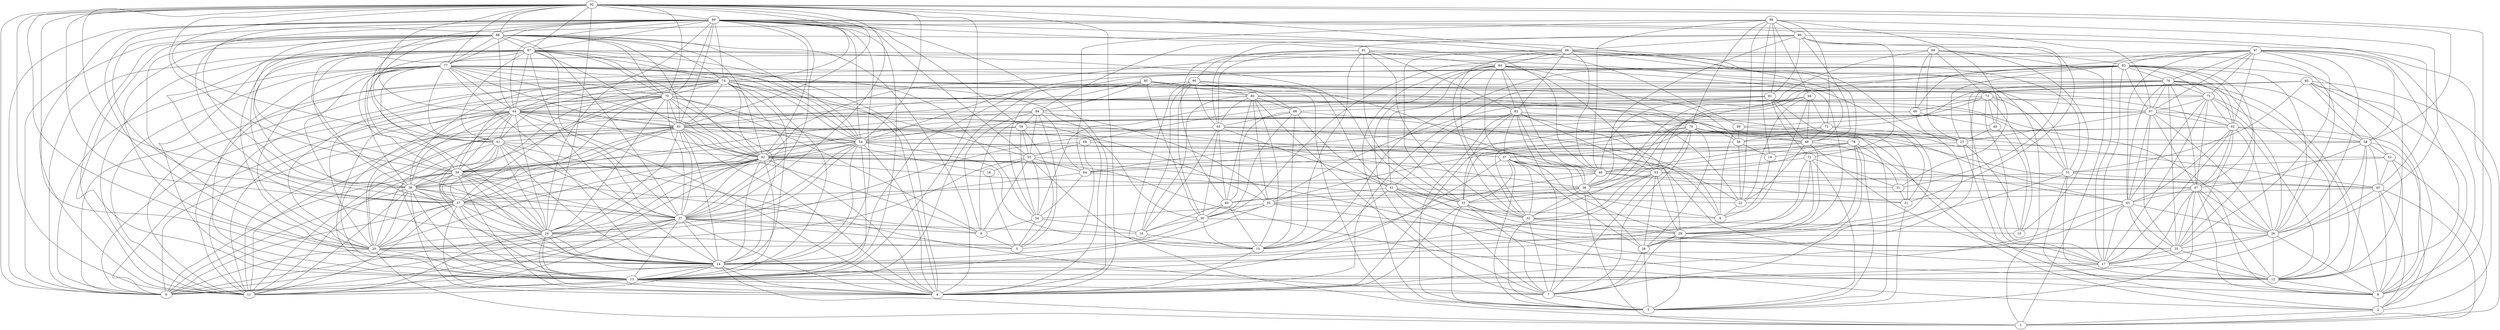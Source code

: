 digraph "sensornet-topology" {
label = "";
rankdir="BT";"0"->"13" [arrowhead = "both"] 
"0"->"14" [arrowhead = "both"] 
"0"->"20" [arrowhead = "both"] 
"0"->"24" [arrowhead = "both"] 
"0"->"27" [arrowhead = "both"] 
"0"->"37" [arrowhead = "both"] 
"0"->"38" [arrowhead = "both"] 
"0"->"39" [arrowhead = "both"] 
"0"->"42" [arrowhead = "both"] 
"0"->"63" [arrowhead = "both"] 
"0"->"64" [arrowhead = "both"] 
"0"->"70" [arrowhead = "both"] 
"0"->"74" [arrowhead = "both"] 
"0"->"77" [arrowhead = "both"] 
"0"->"87" [arrowhead = "both"] 
"0"->"88" [arrowhead = "both"] 
"0"->"89" [arrowhead = "both"] 
"0"->"92" [arrowhead = "both"] 
"1"->"2" [arrowhead = "both"] 
"1"->"14" [arrowhead = "both"] 
"1"->"20" [arrowhead = "both"] 
"1"->"36" [arrowhead = "both"] 
"1"->"45" [arrowhead = "both"] 
"1"->"52" [arrowhead = "both"] 
"1"->"55" [arrowhead = "both"] 
"1"->"86" [arrowhead = "both"] 
"1"->"95" [arrowhead = "both"] 
"1"->"99" [arrowhead = "both"] 
"2"->"8" [arrowhead = "both"] 
"2"->"42" [arrowhead = "both"] 
"2"->"45" [arrowhead = "both"] 
"2"->"51" [arrowhead = "both"] 
"2"->"58" [arrowhead = "both"] 
"2"->"65" [arrowhead = "both"] 
"2"->"95" [arrowhead = "both"] 
"2"->"96" [arrowhead = "both"] 
"3"->"7" [arrowhead = "both"] 
"3"->"21" [arrowhead = "both"] 
"3"->"28" [arrowhead = "both"] 
"3"->"29" [arrowhead = "both"] 
"3"->"32" [arrowhead = "both"] 
"3"->"33" [arrowhead = "both"] 
"3"->"47" [arrowhead = "both"] 
"3"->"57" [arrowhead = "both"] 
"3"->"71" [arrowhead = "both"] 
"3"->"74" [arrowhead = "both"] 
"3"->"78" [arrowhead = "both"] 
"3"->"79" [arrowhead = "both"] 
"3"->"82" [arrowhead = "both"] 
"3"->"83" [arrowhead = "both"] 
"4"->"13" [arrowhead = "both"] 
"4"->"14" [arrowhead = "both"] 
"4"->"15" [arrowhead = "both"] 
"4"->"17" [arrowhead = "both"] 
"4"->"24" [arrowhead = "both"] 
"4"->"27" [arrowhead = "both"] 
"4"->"33" [arrowhead = "both"] 
"4"->"37" [arrowhead = "both"] 
"4"->"38" [arrowhead = "both"] 
"4"->"39" [arrowhead = "both"] 
"4"->"42" [arrowhead = "both"] 
"4"->"43" [arrowhead = "both"] 
"4"->"54" [arrowhead = "both"] 
"4"->"63" [arrowhead = "both"] 
"4"->"64" [arrowhead = "both"] 
"4"->"67" [arrowhead = "both"] 
"4"->"74" [arrowhead = "both"] 
"4"->"77" [arrowhead = "both"] 
"4"->"87" [arrowhead = "both"] 
"4"->"88" [arrowhead = "both"] 
"4"->"89" [arrowhead = "both"] 
"4"->"92" [arrowhead = "both"] 
"4"->"93" [arrowhead = "both"] 
"5"->"9" [arrowhead = "both"] 
"5"->"18" [arrowhead = "both"] 
"5"->"24" [arrowhead = "both"] 
"5"->"27" [arrowhead = "both"] 
"5"->"34" [arrowhead = "both"] 
"5"->"59" [arrowhead = "both"] 
"5"->"68" [arrowhead = "both"] 
"5"->"84" [arrowhead = "both"] 
"6"->"19" [arrowhead = "both"] 
"6"->"22" [arrowhead = "both"] 
"6"->"35" [arrowhead = "both"] 
"6"->"66" [arrowhead = "both"] 
"6"->"68" [arrowhead = "both"] 
"6"->"69" [arrowhead = "both"] 
"6"->"85" [arrowhead = "both"] 
"6"->"94" [arrowhead = "both"] 
"7"->"13" [arrowhead = "both"] 
"7"->"28" [arrowhead = "both"] 
"7"->"29" [arrowhead = "both"] 
"7"->"32" [arrowhead = "both"] 
"7"->"33" [arrowhead = "both"] 
"7"->"41" [arrowhead = "both"] 
"7"->"53" [arrowhead = "both"] 
"7"->"61" [arrowhead = "both"] 
"7"->"78" [arrowhead = "both"] 
"7"->"79" [arrowhead = "both"] 
"7"->"80" [arrowhead = "both"] 
"7"->"82" [arrowhead = "both"] 
"7"->"83" [arrowhead = "both"] 
"8"->"12" [arrowhead = "both"] 
"8"->"26" [arrowhead = "both"] 
"8"->"42" [arrowhead = "both"] 
"8"->"45" [arrowhead = "both"] 
"8"->"47" [arrowhead = "both"] 
"8"->"52" [arrowhead = "both"] 
"8"->"62" [arrowhead = "both"] 
"8"->"76" [arrowhead = "both"] 
"8"->"78" [arrowhead = "both"] 
"8"->"80" [arrowhead = "both"] 
"8"->"92" [arrowhead = "both"] 
"8"->"95" [arrowhead = "both"] 
"8"->"97" [arrowhead = "both"] 
"9"->"27" [arrowhead = "both"] 
"9"->"34" [arrowhead = "both"] 
"9"->"39" [arrowhead = "both"] 
"9"->"55" [arrowhead = "both"] 
"9"->"60" [arrowhead = "both"] 
"9"->"63" [arrowhead = "both"] 
"9"->"70" [arrowhead = "both"] 
"9"->"84" [arrowhead = "both"] 
"10"->"23" [arrowhead = "both"] 
"10"->"30" [arrowhead = "both"] 
"10"->"49" [arrowhead = "both"] 
"10"->"73" [arrowhead = "both"] 
"10"->"99" [arrowhead = "both"] 
"11"->"13" [arrowhead = "both"] 
"11"->"14" [arrowhead = "both"] 
"11"->"24" [arrowhead = "both"] 
"11"->"27" [arrowhead = "both"] 
"11"->"37" [arrowhead = "both"] 
"11"->"38" [arrowhead = "both"] 
"11"->"39" [arrowhead = "both"] 
"11"->"42" [arrowhead = "both"] 
"11"->"59" [arrowhead = "both"] 
"11"->"63" [arrowhead = "both"] 
"11"->"64" [arrowhead = "both"] 
"11"->"74" [arrowhead = "both"] 
"11"->"77" [arrowhead = "both"] 
"11"->"83" [arrowhead = "both"] 
"11"->"84" [arrowhead = "both"] 
"11"->"87" [arrowhead = "both"] 
"11"->"88" [arrowhead = "both"] 
"11"->"89" [arrowhead = "both"] 
"11"->"90" [arrowhead = "both"] 
"11"->"92" [arrowhead = "both"] 
"12"->"17" [arrowhead = "both"] 
"12"->"24" [arrowhead = "both"] 
"12"->"25" [arrowhead = "both"] 
"12"->"26" [arrowhead = "both"] 
"12"->"42" [arrowhead = "both"] 
"12"->"43" [arrowhead = "both"] 
"12"->"47" [arrowhead = "both"] 
"12"->"51" [arrowhead = "both"] 
"12"->"58" [arrowhead = "both"] 
"12"->"67" [arrowhead = "both"] 
"12"->"75" [arrowhead = "both"] 
"12"->"76" [arrowhead = "both"] 
"12"->"93" [arrowhead = "both"] 
"12"->"97" [arrowhead = "both"] 
"13"->"14" [arrowhead = "both"] 
"13"->"20" [arrowhead = "both"] 
"13"->"24" [arrowhead = "both"] 
"13"->"27" [arrowhead = "both"] 
"13"->"35" [arrowhead = "both"] 
"13"->"37" [arrowhead = "both"] 
"13"->"38" [arrowhead = "both"] 
"13"->"39" [arrowhead = "both"] 
"13"->"42" [arrowhead = "both"] 
"13"->"45" [arrowhead = "both"] 
"13"->"54" [arrowhead = "both"] 
"13"->"57" [arrowhead = "both"] 
"13"->"61" [arrowhead = "both"] 
"13"->"64" [arrowhead = "both"] 
"13"->"70" [arrowhead = "both"] 
"13"->"71" [arrowhead = "both"] 
"13"->"74" [arrowhead = "both"] 
"13"->"77" [arrowhead = "both"] 
"13"->"85" [arrowhead = "both"] 
"13"->"87" [arrowhead = "both"] 
"13"->"88" [arrowhead = "both"] 
"13"->"89" [arrowhead = "both"] 
"13"->"92" [arrowhead = "both"] 
"14"->"20" [arrowhead = "both"] 
"14"->"24" [arrowhead = "both"] 
"14"->"27" [arrowhead = "both"] 
"14"->"30" [arrowhead = "both"] 
"14"->"37" [arrowhead = "both"] 
"14"->"38" [arrowhead = "both"] 
"14"->"39" [arrowhead = "both"] 
"14"->"42" [arrowhead = "both"] 
"14"->"43" [arrowhead = "both"] 
"14"->"53" [arrowhead = "both"] 
"14"->"54" [arrowhead = "both"] 
"14"->"61" [arrowhead = "both"] 
"14"->"63" [arrowhead = "both"] 
"14"->"70" [arrowhead = "both"] 
"14"->"71" [arrowhead = "both"] 
"14"->"74" [arrowhead = "both"] 
"14"->"77" [arrowhead = "both"] 
"14"->"87" [arrowhead = "both"] 
"14"->"88" [arrowhead = "both"] 
"14"->"89" [arrowhead = "both"] 
"14"->"92" [arrowhead = "both"] 
"14"->"93" [arrowhead = "both"] 
"15"->"16" [arrowhead = "both"] 
"15"->"30" [arrowhead = "both"] 
"15"->"40" [arrowhead = "both"] 
"15"->"41" [arrowhead = "both"] 
"15"->"46" [arrowhead = "both"] 
"15"->"54" [arrowhead = "both"] 
"15"->"66" [arrowhead = "both"] 
"15"->"80" [arrowhead = "both"] 
"15"->"90" [arrowhead = "both"] 
"15"->"91" [arrowhead = "both"] 
"15"->"93" [arrowhead = "both"] 
"16"->"27" [arrowhead = "both"] 
"16"->"30" [arrowhead = "both"] 
"16"->"34" [arrowhead = "both"] 
"16"->"40" [arrowhead = "both"] 
"16"->"65" [arrowhead = "both"] 
"16"->"80" [arrowhead = "both"] 
"16"->"90" [arrowhead = "both"] 
"17"->"23" [arrowhead = "both"] 
"17"->"25" [arrowhead = "both"] 
"17"->"26" [arrowhead = "both"] 
"17"->"43" [arrowhead = "both"] 
"17"->"47" [arrowhead = "both"] 
"17"->"48" [arrowhead = "both"] 
"17"->"54" [arrowhead = "both"] 
"17"->"62" [arrowhead = "both"] 
"17"->"73" [arrowhead = "both"] 
"17"->"75" [arrowhead = "both"] 
"17"->"76" [arrowhead = "both"] 
"17"->"93" [arrowhead = "both"] 
"17"->"97" [arrowhead = "both"] 
"18"->"55" [arrowhead = "both"] 
"18"->"70" [arrowhead = "both"] 
"19"->"23" [arrowhead = "both"] 
"19"->"56" [arrowhead = "both"] 
"19"->"98" [arrowhead = "both"] 
"20"->"24" [arrowhead = "both"] 
"20"->"27" [arrowhead = "both"] 
"20"->"37" [arrowhead = "both"] 
"20"->"38" [arrowhead = "both"] 
"20"->"39" [arrowhead = "both"] 
"20"->"42" [arrowhead = "both"] 
"20"->"51" [arrowhead = "both"] 
"20"->"55" [arrowhead = "both"] 
"20"->"63" [arrowhead = "both"] 
"20"->"64" [arrowhead = "both"] 
"20"->"74" [arrowhead = "both"] 
"20"->"76" [arrowhead = "both"] 
"20"->"77" [arrowhead = "both"] 
"20"->"87" [arrowhead = "both"] 
"20"->"88" [arrowhead = "both"] 
"20"->"89" [arrowhead = "both"] 
"20"->"92" [arrowhead = "both"] 
"21"->"31" [arrowhead = "both"] 
"21"->"41" [arrowhead = "both"] 
"21"->"46" [arrowhead = "both"] 
"21"->"79" [arrowhead = "both"] 
"21"->"81" [arrowhead = "both"] 
"21"->"96" [arrowhead = "both"] 
"22"->"44" [arrowhead = "both"] 
"22"->"45" [arrowhead = "both"] 
"22"->"48" [arrowhead = "both"] 
"22"->"54" [arrowhead = "both"] 
"22"->"56" [arrowhead = "both"] 
"22"->"70" [arrowhead = "both"] 
"22"->"94" [arrowhead = "both"] 
"22"->"98" [arrowhead = "both"] 
"23"->"49" [arrowhead = "both"] 
"23"->"60" [arrowhead = "both"] 
"23"->"67" [arrowhead = "both"] 
"23"->"69" [arrowhead = "both"] 
"23"->"70" [arrowhead = "both"] 
"23"->"93" [arrowhead = "both"] 
"23"->"99" [arrowhead = "both"] 
"24"->"27" [arrowhead = "both"] 
"24"->"37" [arrowhead = "both"] 
"24"->"38" [arrowhead = "both"] 
"24"->"39" [arrowhead = "both"] 
"24"->"42" [arrowhead = "both"] 
"24"->"54" [arrowhead = "both"] 
"24"->"61" [arrowhead = "both"] 
"24"->"62" [arrowhead = "both"] 
"24"->"63" [arrowhead = "both"] 
"24"->"64" [arrowhead = "both"] 
"24"->"70" [arrowhead = "both"] 
"24"->"77" [arrowhead = "both"] 
"24"->"87" [arrowhead = "both"] 
"24"->"88" [arrowhead = "both"] 
"24"->"89" [arrowhead = "both"] 
"24"->"92" [arrowhead = "both"] 
"25"->"26" [arrowhead = "both"] 
"25"->"35" [arrowhead = "both"] 
"25"->"41" [arrowhead = "both"] 
"25"->"43" [arrowhead = "both"] 
"25"->"47" [arrowhead = "both"] 
"25"->"62" [arrowhead = "both"] 
"25"->"67" [arrowhead = "both"] 
"25"->"76" [arrowhead = "both"] 
"25"->"93" [arrowhead = "both"] 
"25"->"97" [arrowhead = "both"] 
"26"->"32" [arrowhead = "both"] 
"26"->"43" [arrowhead = "both"] 
"26"->"47" [arrowhead = "both"] 
"26"->"55" [arrowhead = "both"] 
"26"->"58" [arrowhead = "both"] 
"26"->"62" [arrowhead = "both"] 
"26"->"67" [arrowhead = "both"] 
"26"->"75" [arrowhead = "both"] 
"26"->"91" [arrowhead = "both"] 
"26"->"93" [arrowhead = "both"] 
"26"->"97" [arrowhead = "both"] 
"26"->"98" [arrowhead = "both"] 
"27"->"37" [arrowhead = "both"] 
"27"->"38" [arrowhead = "both"] 
"27"->"39" [arrowhead = "both"] 
"27"->"42" [arrowhead = "both"] 
"27"->"44" [arrowhead = "both"] 
"27"->"54" [arrowhead = "both"] 
"27"->"61" [arrowhead = "both"] 
"27"->"63" [arrowhead = "both"] 
"27"->"64" [arrowhead = "both"] 
"27"->"70" [arrowhead = "both"] 
"27"->"74" [arrowhead = "both"] 
"27"->"87" [arrowhead = "both"] 
"27"->"88" [arrowhead = "both"] 
"27"->"89" [arrowhead = "both"] 
"27"->"92" [arrowhead = "both"] 
"28"->"29" [arrowhead = "both"] 
"28"->"36" [arrowhead = "both"] 
"28"->"53" [arrowhead = "both"] 
"28"->"57" [arrowhead = "both"] 
"28"->"79" [arrowhead = "both"] 
"28"->"86" [arrowhead = "both"] 
"28"->"87" [arrowhead = "both"] 
"28"->"95" [arrowhead = "both"] 
"29"->"32" [arrowhead = "both"] 
"29"->"33" [arrowhead = "both"] 
"29"->"48" [arrowhead = "both"] 
"29"->"53" [arrowhead = "both"] 
"29"->"57" [arrowhead = "both"] 
"29"->"71" [arrowhead = "both"] 
"29"->"78" [arrowhead = "both"] 
"29"->"82" [arrowhead = "both"] 
"29"->"83" [arrowhead = "both"] 
"30"->"35" [arrowhead = "both"] 
"30"->"40" [arrowhead = "both"] 
"30"->"64" [arrowhead = "both"] 
"30"->"65" [arrowhead = "both"] 
"30"->"66" [arrowhead = "both"] 
"30"->"85" [arrowhead = "both"] 
"30"->"90" [arrowhead = "both"] 
"30"->"99" [arrowhead = "both"] 
"31"->"46" [arrowhead = "both"] 
"31"->"48" [arrowhead = "both"] 
"31"->"71" [arrowhead = "both"] 
"31"->"74" [arrowhead = "both"] 
"31"->"96" [arrowhead = "both"] 
"32"->"33" [arrowhead = "both"] 
"32"->"36" [arrowhead = "both"] 
"32"->"41" [arrowhead = "both"] 
"32"->"53" [arrowhead = "both"] 
"32"->"57" [arrowhead = "both"] 
"32"->"76" [arrowhead = "both"] 
"32"->"79" [arrowhead = "both"] 
"32"->"83" [arrowhead = "both"] 
"32"->"86" [arrowhead = "both"] 
"32"->"91" [arrowhead = "both"] 
"33"->"36" [arrowhead = "both"] 
"33"->"41" [arrowhead = "both"] 
"33"->"53" [arrowhead = "both"] 
"33"->"57" [arrowhead = "both"] 
"33"->"79" [arrowhead = "both"] 
"33"->"82" [arrowhead = "both"] 
"33"->"86" [arrowhead = "both"] 
"33"->"87" [arrowhead = "both"] 
"33"->"91" [arrowhead = "both"] 
"34"->"35" [arrowhead = "both"] 
"34"->"44" [arrowhead = "both"] 
"34"->"55" [arrowhead = "both"] 
"34"->"59" [arrowhead = "both"] 
"34"->"77" [arrowhead = "both"] 
"34"->"81" [arrowhead = "both"] 
"34"->"85" [arrowhead = "both"] 
"35"->"36" [arrowhead = "both"] 
"35"->"56" [arrowhead = "both"] 
"35"->"63" [arrowhead = "both"] 
"35"->"75" [arrowhead = "both"] 
"35"->"80" [arrowhead = "both"] 
"35"->"84" [arrowhead = "both"] 
"36"->"42" [arrowhead = "both"] 
"36"->"46" [arrowhead = "both"] 
"36"->"51" [arrowhead = "both"] 
"36"->"64" [arrowhead = "both"] 
"36"->"78" [arrowhead = "both"] 
"36"->"82" [arrowhead = "both"] 
"36"->"83" [arrowhead = "both"] 
"36"->"94" [arrowhead = "both"] 
"36"->"96" [arrowhead = "both"] 
"36"->"99" [arrowhead = "both"] 
"37"->"38" [arrowhead = "both"] 
"37"->"39" [arrowhead = "both"] 
"37"->"42" [arrowhead = "both"] 
"37"->"46" [arrowhead = "both"] 
"37"->"54" [arrowhead = "both"] 
"37"->"61" [arrowhead = "both"] 
"37"->"63" [arrowhead = "both"] 
"37"->"64" [arrowhead = "both"] 
"37"->"70" [arrowhead = "both"] 
"37"->"74" [arrowhead = "both"] 
"37"->"77" [arrowhead = "both"] 
"37"->"88" [arrowhead = "both"] 
"37"->"89" [arrowhead = "both"] 
"37"->"92" [arrowhead = "both"] 
"37"->"98" [arrowhead = "both"] 
"38"->"39" [arrowhead = "both"] 
"38"->"42" [arrowhead = "both"] 
"38"->"54" [arrowhead = "both"] 
"38"->"61" [arrowhead = "both"] 
"38"->"63" [arrowhead = "both"] 
"38"->"64" [arrowhead = "both"] 
"38"->"70" [arrowhead = "both"] 
"38"->"74" [arrowhead = "both"] 
"38"->"77" [arrowhead = "both"] 
"38"->"84" [arrowhead = "both"] 
"38"->"87" [arrowhead = "both"] 
"38"->"89" [arrowhead = "both"] 
"38"->"92" [arrowhead = "both"] 
"38"->"97" [arrowhead = "both"] 
"39"->"42" [arrowhead = "both"] 
"39"->"54" [arrowhead = "both"] 
"39"->"59" [arrowhead = "both"] 
"39"->"61" [arrowhead = "both"] 
"39"->"63" [arrowhead = "both"] 
"39"->"64" [arrowhead = "both"] 
"39"->"70" [arrowhead = "both"] 
"39"->"74" [arrowhead = "both"] 
"39"->"77" [arrowhead = "both"] 
"39"->"87" [arrowhead = "both"] 
"39"->"88" [arrowhead = "both"] 
"39"->"92" [arrowhead = "both"] 
"40"->"41" [arrowhead = "both"] 
"40"->"47" [arrowhead = "both"] 
"40"->"65" [arrowhead = "both"] 
"40"->"66" [arrowhead = "both"] 
"40"->"80" [arrowhead = "both"] 
"40"->"91" [arrowhead = "both"] 
"41"->"65" [arrowhead = "both"] 
"41"->"66" [arrowhead = "both"] 
"41"->"82" [arrowhead = "both"] 
"41"->"83" [arrowhead = "both"] 
"41"->"90" [arrowhead = "both"] 
"42"->"54" [arrowhead = "both"] 
"42"->"58" [arrowhead = "both"] 
"42"->"60" [arrowhead = "both"] 
"42"->"61" [arrowhead = "both"] 
"42"->"63" [arrowhead = "both"] 
"42"->"64" [arrowhead = "both"] 
"42"->"68" [arrowhead = "both"] 
"42"->"70" [arrowhead = "both"] 
"42"->"74" [arrowhead = "both"] 
"42"->"77" [arrowhead = "both"] 
"42"->"86" [arrowhead = "both"] 
"42"->"87" [arrowhead = "both"] 
"42"->"88" [arrowhead = "both"] 
"42"->"89" [arrowhead = "both"] 
"43"->"47" [arrowhead = "both"] 
"43"->"54" [arrowhead = "both"] 
"43"->"62" [arrowhead = "both"] 
"43"->"64" [arrowhead = "both"] 
"43"->"67" [arrowhead = "both"] 
"43"->"75" [arrowhead = "both"] 
"43"->"76" [arrowhead = "both"] 
"43"->"97" [arrowhead = "both"] 
"44"->"48" [arrowhead = "both"] 
"44"->"55" [arrowhead = "both"] 
"44"->"67" [arrowhead = "both"] 
"44"->"72" [arrowhead = "both"] 
"44"->"84" [arrowhead = "both"] 
"44"->"98" [arrowhead = "both"] 
"45"->"51" [arrowhead = "both"] 
"45"->"52" [arrowhead = "both"] 
"45"->"58" [arrowhead = "both"] 
"45"->"63" [arrowhead = "both"] 
"45"->"72" [arrowhead = "both"] 
"45"->"89" [arrowhead = "both"] 
"46"->"48" [arrowhead = "both"] 
"46"->"57" [arrowhead = "both"] 
"46"->"65" [arrowhead = "both"] 
"46"->"71" [arrowhead = "both"] 
"46"->"81" [arrowhead = "both"] 
"46"->"86" [arrowhead = "both"] 
"46"->"89" [arrowhead = "both"] 
"46"->"98" [arrowhead = "both"] 
"47"->"53" [arrowhead = "both"] 
"47"->"58" [arrowhead = "both"] 
"47"->"62" [arrowhead = "both"] 
"47"->"67" [arrowhead = "both"] 
"47"->"75" [arrowhead = "both"] 
"47"->"76" [arrowhead = "both"] 
"47"->"93" [arrowhead = "both"] 
"48"->"70" [arrowhead = "both"] 
"48"->"72" [arrowhead = "both"] 
"48"->"79" [arrowhead = "both"] 
"48"->"81" [arrowhead = "both"] 
"48"->"88" [arrowhead = "both"] 
"48"->"94" [arrowhead = "both"] 
"48"->"96" [arrowhead = "both"] 
"49"->"60" [arrowhead = "both"] 
"49"->"73" [arrowhead = "both"] 
"49"->"98" [arrowhead = "both"] 
"51"->"52" [arrowhead = "both"] 
"51"->"70" [arrowhead = "both"] 
"51"->"73" [arrowhead = "both"] 
"51"->"77" [arrowhead = "both"] 
"51"->"86" [arrowhead = "both"] 
"51"->"95" [arrowhead = "both"] 
"52"->"58" [arrowhead = "both"] 
"52"->"59" [arrowhead = "both"] 
"52"->"95" [arrowhead = "both"] 
"53"->"57" [arrowhead = "both"] 
"53"->"78" [arrowhead = "both"] 
"53"->"79" [arrowhead = "both"] 
"53"->"82" [arrowhead = "both"] 
"53"->"83" [arrowhead = "both"] 
"53"->"97" [arrowhead = "both"] 
"54"->"63" [arrowhead = "both"] 
"54"->"64" [arrowhead = "both"] 
"54"->"65" [arrowhead = "both"] 
"54"->"67" [arrowhead = "both"] 
"54"->"74" [arrowhead = "both"] 
"54"->"77" [arrowhead = "both"] 
"54"->"87" [arrowhead = "both"] 
"54"->"88" [arrowhead = "both"] 
"54"->"89" [arrowhead = "both"] 
"54"->"92" [arrowhead = "both"] 
"54"->"93" [arrowhead = "both"] 
"55"->"59" [arrowhead = "both"] 
"55"->"68" [arrowhead = "both"] 
"55"->"74" [arrowhead = "both"] 
"55"->"84" [arrowhead = "both"] 
"55"->"89" [arrowhead = "both"] 
"56"->"62" [arrowhead = "both"] 
"56"->"69" [arrowhead = "both"] 
"56"->"72" [arrowhead = "both"] 
"56"->"74" [arrowhead = "both"] 
"56"->"85" [arrowhead = "both"] 
"57"->"63" [arrowhead = "both"] 
"57"->"78" [arrowhead = "both"] 
"57"->"79" [arrowhead = "both"] 
"57"->"82" [arrowhead = "both"] 
"57"->"83" [arrowhead = "both"] 
"58"->"59" [arrowhead = "both"] 
"58"->"62" [arrowhead = "both"] 
"58"->"76" [arrowhead = "both"] 
"58"->"92" [arrowhead = "both"] 
"58"->"95" [arrowhead = "both"] 
"58"->"97" [arrowhead = "both"] 
"59"->"84" [arrowhead = "both"] 
"59"->"89" [arrowhead = "both"] 
"60"->"73" [arrowhead = "both"] 
"60"->"93" [arrowhead = "both"] 
"60"->"99" [arrowhead = "both"] 
"61"->"63" [arrowhead = "both"] 
"61"->"64" [arrowhead = "both"] 
"61"->"74" [arrowhead = "both"] 
"61"->"77" [arrowhead = "both"] 
"61"->"87" [arrowhead = "both"] 
"61"->"88" [arrowhead = "both"] 
"61"->"89" [arrowhead = "both"] 
"61"->"92" [arrowhead = "both"] 
"62"->"67" [arrowhead = "both"] 
"62"->"74" [arrowhead = "both"] 
"62"->"75" [arrowhead = "both"] 
"62"->"76" [arrowhead = "both"] 
"62"->"93" [arrowhead = "both"] 
"62"->"97" [arrowhead = "both"] 
"63"->"64" [arrowhead = "both"] 
"63"->"70" [arrowhead = "both"] 
"63"->"74" [arrowhead = "both"] 
"63"->"77" [arrowhead = "both"] 
"63"->"85" [arrowhead = "both"] 
"63"->"87" [arrowhead = "both"] 
"63"->"88" [arrowhead = "both"] 
"63"->"89" [arrowhead = "both"] 
"63"->"92" [arrowhead = "both"] 
"63"->"95" [arrowhead = "both"] 
"64"->"70" [arrowhead = "both"] 
"64"->"74" [arrowhead = "both"] 
"64"->"77" [arrowhead = "both"] 
"64"->"80" [arrowhead = "both"] 
"64"->"87" [arrowhead = "both"] 
"64"->"88" [arrowhead = "both"] 
"64"->"89" [arrowhead = "both"] 
"64"->"92" [arrowhead = "both"] 
"64"->"93" [arrowhead = "both"] 
"65"->"66" [arrowhead = "both"] 
"65"->"80" [arrowhead = "both"] 
"65"->"90" [arrowhead = "both"] 
"65"->"91" [arrowhead = "both"] 
"65"->"96" [arrowhead = "both"] 
"66"->"80" [arrowhead = "both"] 
"66"->"81" [arrowhead = "both"] 
"66"->"90" [arrowhead = "both"] 
"67"->"73" [arrowhead = "both"] 
"67"->"75" [arrowhead = "both"] 
"67"->"76" [arrowhead = "both"] 
"67"->"89" [arrowhead = "both"] 
"67"->"93" [arrowhead = "both"] 
"67"->"97" [arrowhead = "both"] 
"68"->"73" [arrowhead = "both"] 
"69"->"73" [arrowhead = "both"] 
"69"->"89" [arrowhead = "both"] 
"70"->"74" [arrowhead = "both"] 
"70"->"77" [arrowhead = "both"] 
"70"->"87" [arrowhead = "both"] 
"70"->"88" [arrowhead = "both"] 
"70"->"89" [arrowhead = "both"] 
"70"->"92" [arrowhead = "both"] 
"71"->"81" [arrowhead = "both"] 
"71"->"96" [arrowhead = "both"] 
"72"->"94" [arrowhead = "both"] 
"72"->"95" [arrowhead = "both"] 
"72"->"98" [arrowhead = "both"] 
"73"->"99" [arrowhead = "both"] 
"74"->"77" [arrowhead = "both"] 
"74"->"87" [arrowhead = "both"] 
"74"->"88" [arrowhead = "both"] 
"74"->"89" [arrowhead = "both"] 
"74"->"92" [arrowhead = "both"] 
"75"->"76" [arrowhead = "both"] 
"75"->"85" [arrowhead = "both"] 
"75"->"93" [arrowhead = "both"] 
"75"->"97" [arrowhead = "both"] 
"76"->"83" [arrowhead = "both"] 
"76"->"93" [arrowhead = "both"] 
"76"->"97" [arrowhead = "both"] 
"77"->"87" [arrowhead = "both"] 
"77"->"88" [arrowhead = "both"] 
"77"->"89" [arrowhead = "both"] 
"77"->"92" [arrowhead = "both"] 
"78"->"79" [arrowhead = "both"] 
"78"->"86" [arrowhead = "both"] 
"79"->"82" [arrowhead = "both"] 
"79"->"83" [arrowhead = "both"] 
"79"->"98" [arrowhead = "both"] 
"80"->"85" [arrowhead = "both"] 
"80"->"90" [arrowhead = "both"] 
"80"->"95" [arrowhead = "both"] 
"81"->"96" [arrowhead = "both"] 
"81"->"98" [arrowhead = "both"] 
"82"->"83" [arrowhead = "both"] 
"82"->"86" [arrowhead = "both"] 
"82"->"91" [arrowhead = "both"] 
"83"->"86" [arrowhead = "both"] 
"83"->"91" [arrowhead = "both"] 
"84"->"85" [arrowhead = "both"] 
"84"->"94" [arrowhead = "both"] 
"84"->"96" [arrowhead = "both"] 
"86"->"92" [arrowhead = "both"] 
"86"->"96" [arrowhead = "both"] 
"87"->"88" [arrowhead = "both"] 
"87"->"89" [arrowhead = "both"] 
"87"->"92" [arrowhead = "both"] 
"88"->"89" [arrowhead = "both"] 
"88"->"92" [arrowhead = "both"] 
"89"->"92" [arrowhead = "both"] 
"90"->"91" [arrowhead = "both"] 
"93"->"97" [arrowhead = "both"] 
"93"->"99" [arrowhead = "both"] 
"94"->"98" [arrowhead = "both"] 
"96"->"98" [arrowhead = "both"] 
}